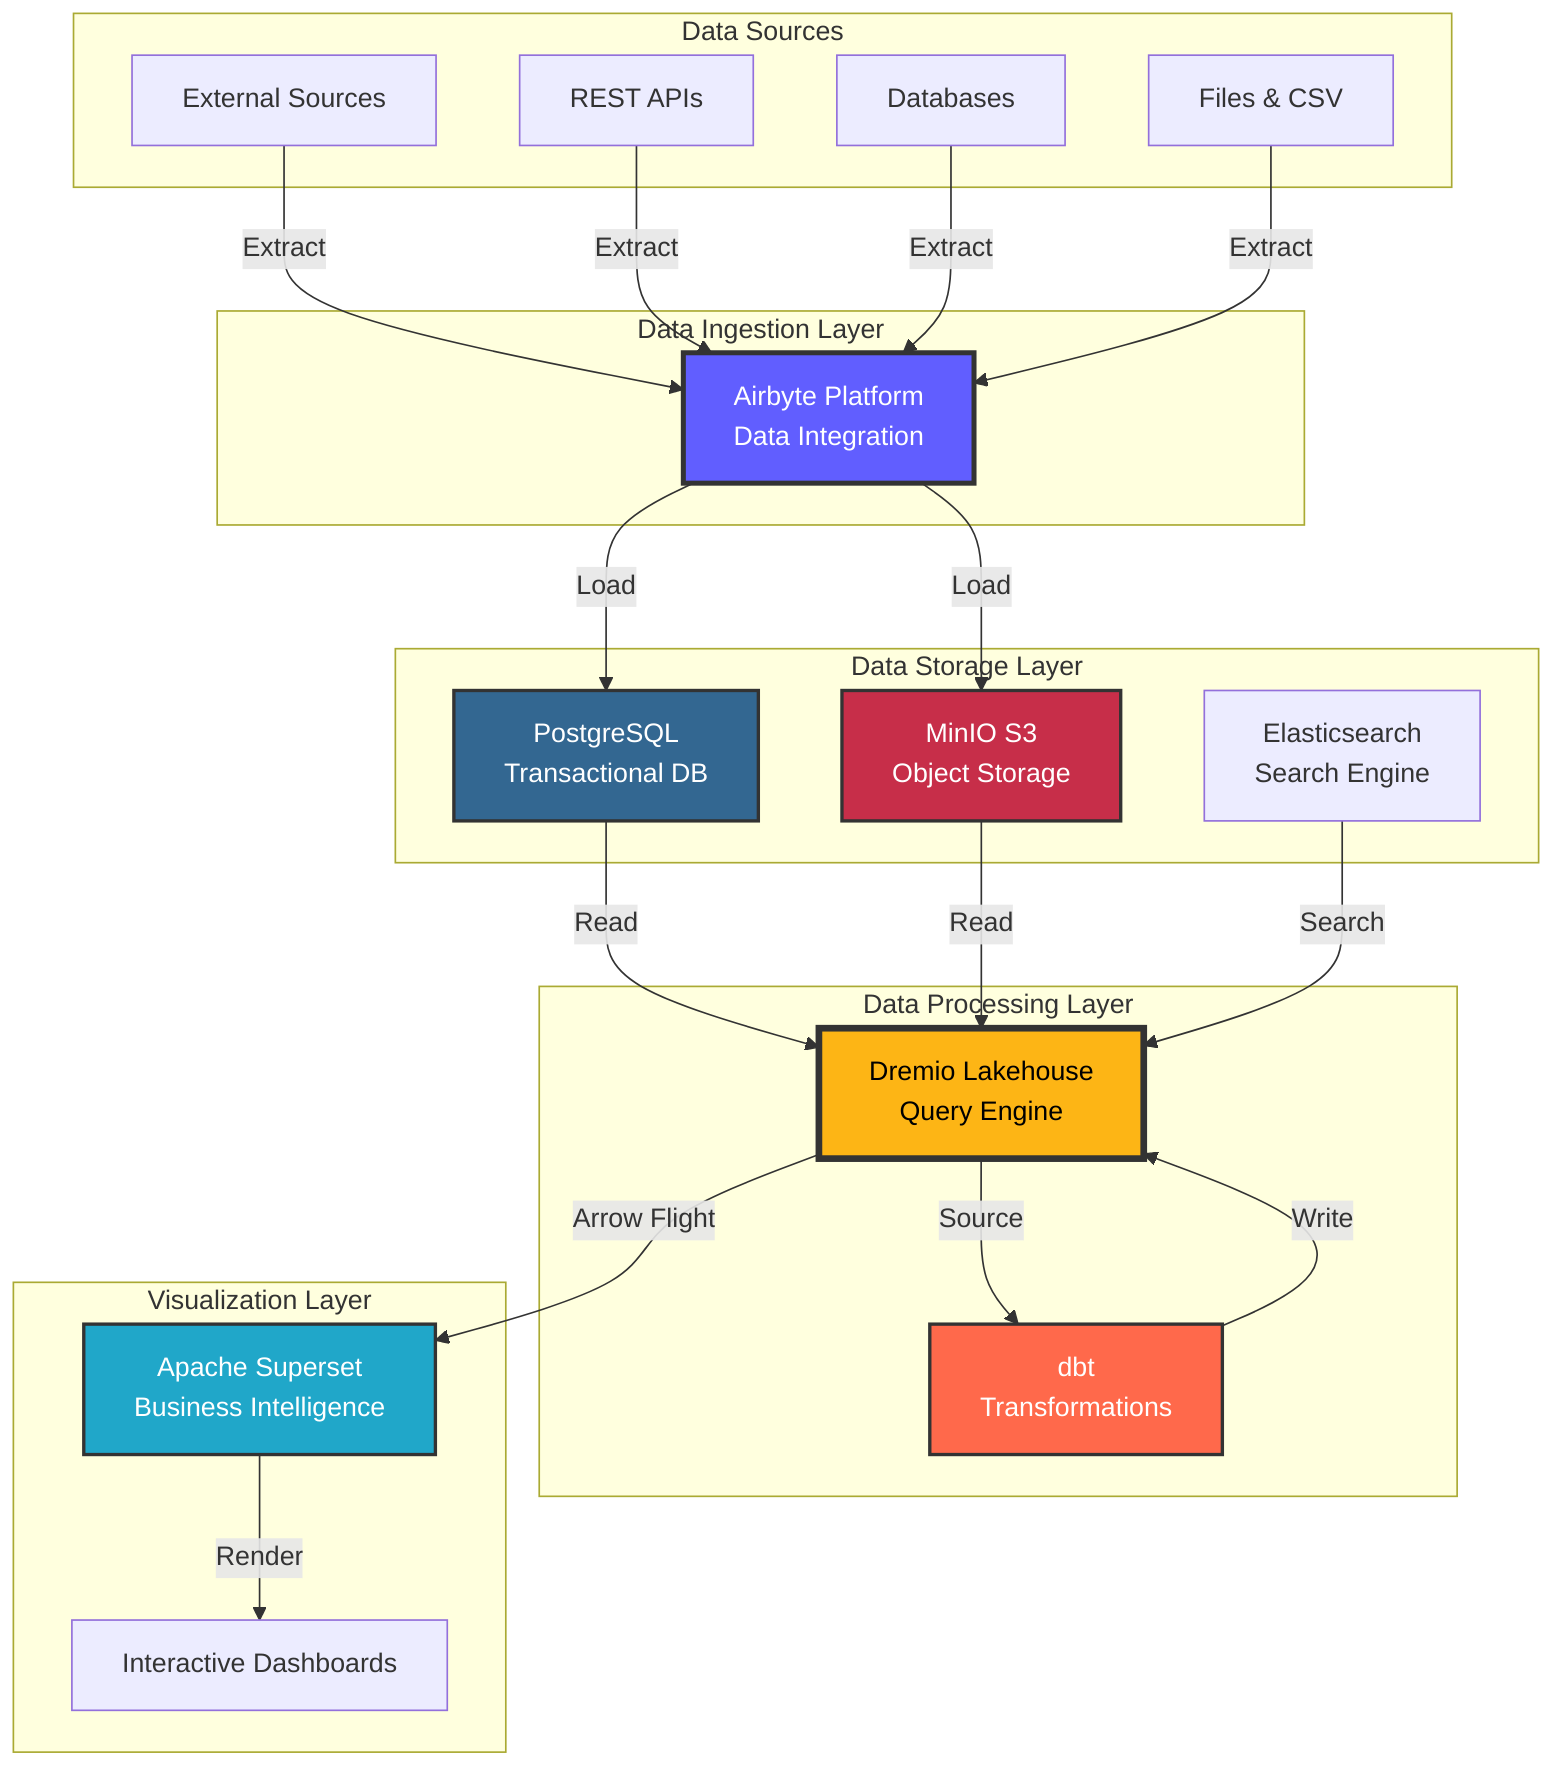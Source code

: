 graph TB
    subgraph "Data Sources"
        EXT[External Sources]
        API[REST APIs]
        DB[Databases]
        FILES[Files & CSV]
    end
    
    subgraph "Data Ingestion Layer"
        AB[Airbyte Platform<br/>Data Integration]
    end
    
    subgraph "Data Storage Layer"
        PG[PostgreSQL<br/>Transactional DB]
        S3[MinIO S3<br/>Object Storage]
        ES[Elasticsearch<br/>Search Engine]
    end
    
    subgraph "Data Processing Layer"
        DR[Dremio Lakehouse<br/>Query Engine]
        DBT[dbt<br/>Transformations]
    end
    
    subgraph "Visualization Layer"
        SUP[Apache Superset<br/>Business Intelligence]
        DASH[Interactive Dashboards]
    end
    
    EXT -->|Extract| AB
    API -->|Extract| AB
    DB -->|Extract| AB
    FILES -->|Extract| AB
    AB -->|Load| PG
    AB -->|Load| S3
    PG -->|Read| DR
    S3 -->|Read| DR
    ES -->|Search| DR
    DR -->|Source| DBT
    DBT -->|Write| DR
    DR -->|Arrow Flight| SUP
    SUP -->|Render| DASH
    
    style AB fill:#615EFF,stroke:#333,stroke-width:3px,color:#fff
    style DR fill:#FDB515,stroke:#333,stroke-width:4px,color:#000
    style DBT fill:#FF694B,stroke:#333,stroke-width:2px,color:#fff
    style SUP fill:#20A7C9,stroke:#333,stroke-width:2px,color:#fff
    style S3 fill:#C72E49,stroke:#333,stroke-width:2px,color:#fff
    style PG fill:#336791,stroke:#333,stroke-width:2px,color:#fff